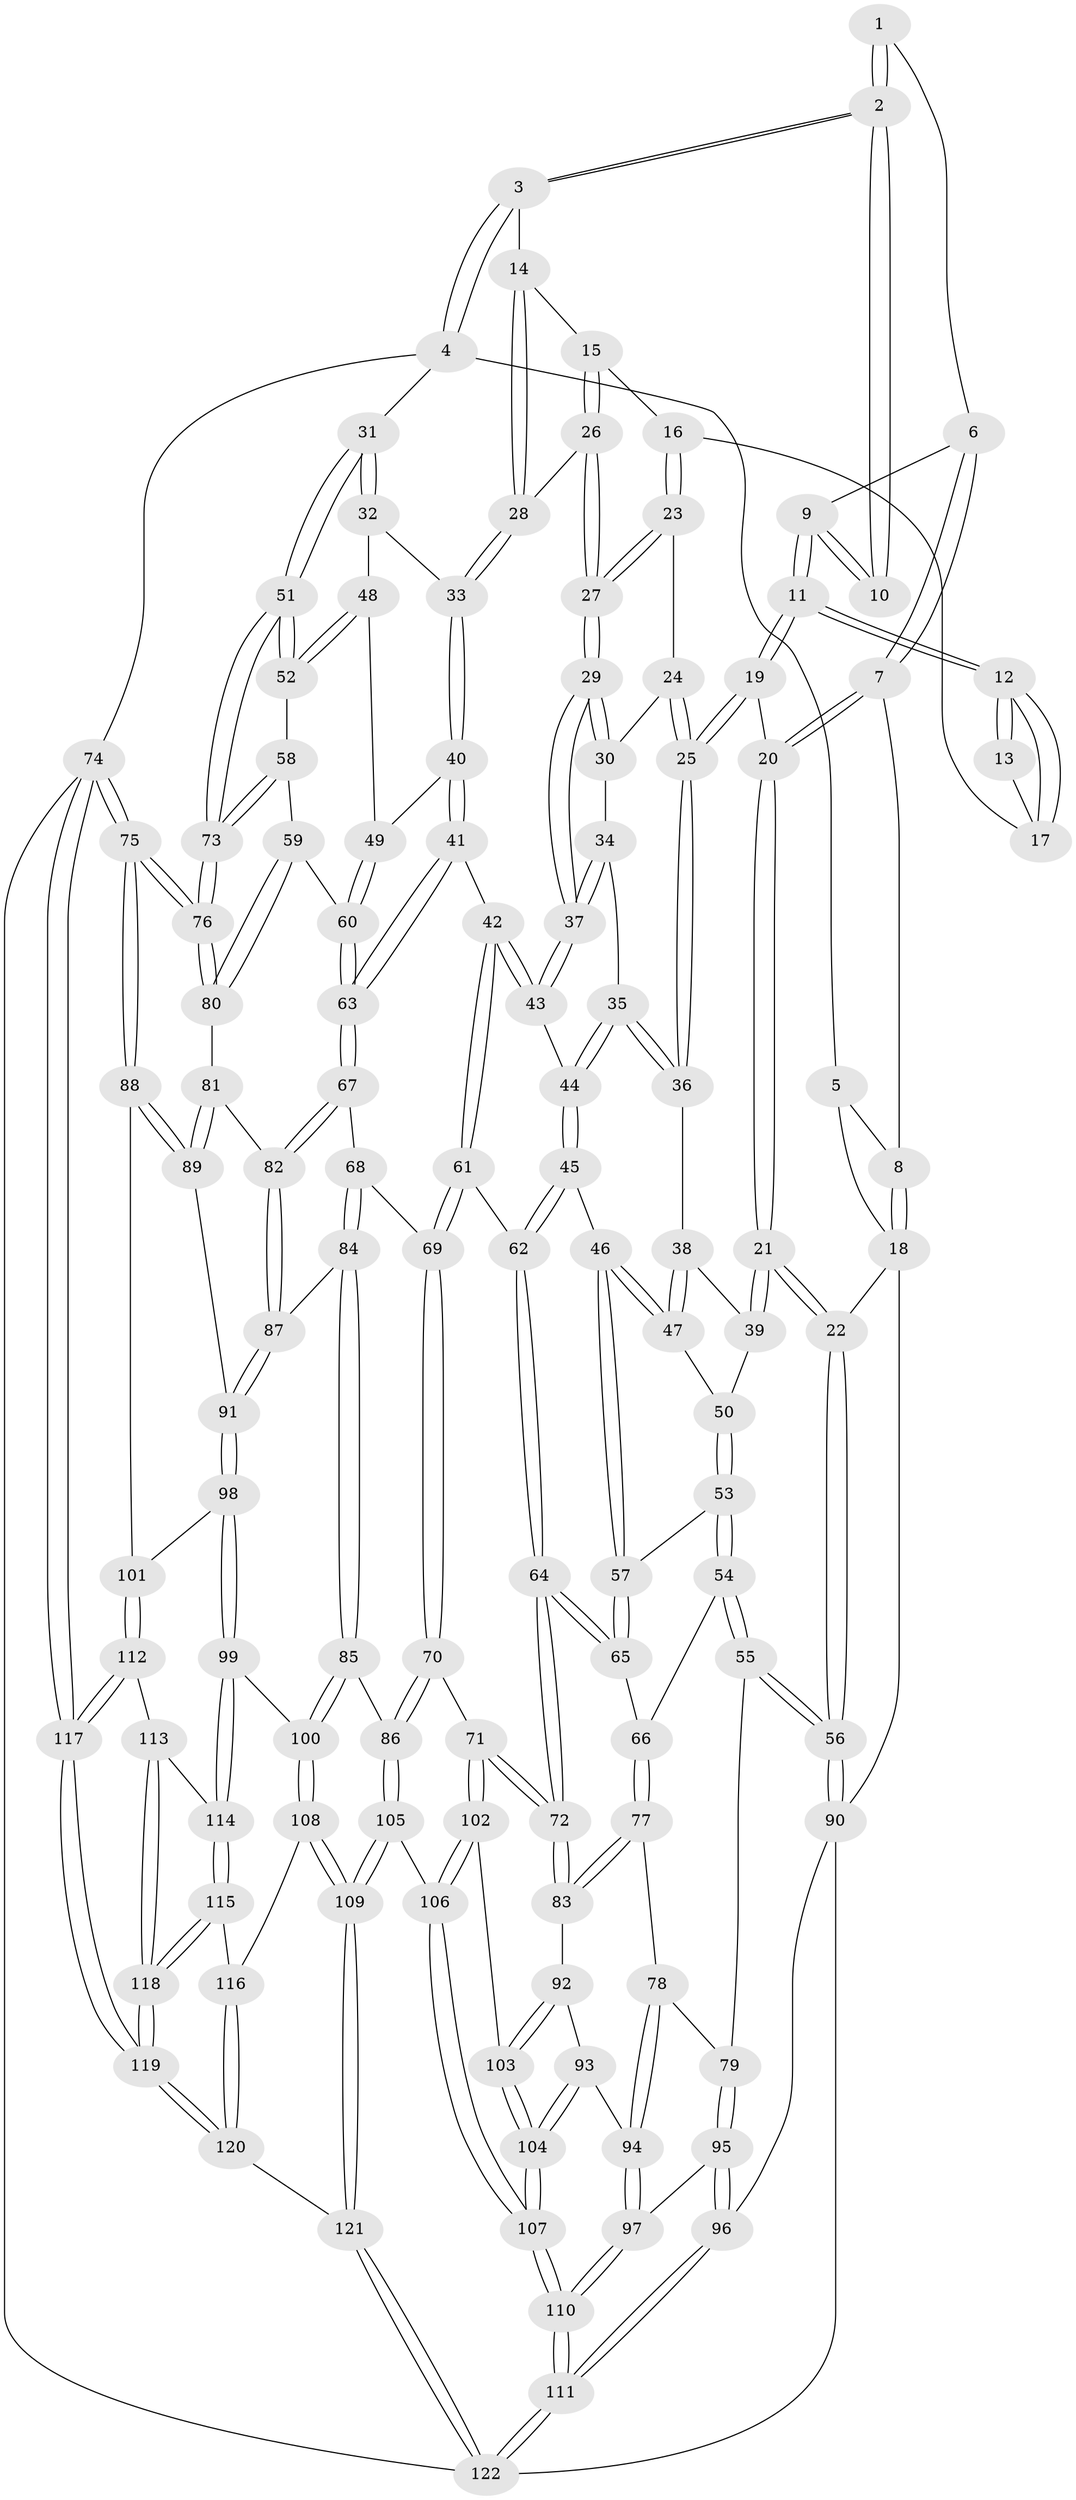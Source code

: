 // Generated by graph-tools (version 1.1) at 2025/11/02/27/25 16:11:57]
// undirected, 122 vertices, 301 edges
graph export_dot {
graph [start="1"]
  node [color=gray90,style=filled];
  1 [pos="+0.4279957794279667+0"];
  2 [pos="+0.9848773068234669+0"];
  3 [pos="+1+0"];
  4 [pos="+1+0"];
  5 [pos="+0.08660086167278497+0"];
  6 [pos="+0.43112970716791726+0"];
  7 [pos="+0.250022017740903+0.1177740882144521"];
  8 [pos="+0.1913612348580449+0.05078378178284867"];
  9 [pos="+0.4684331420070016+0.046996820702801666"];
  10 [pos="+0.686622250526106+0.03776368351543798"];
  11 [pos="+0.4580891777367852+0.15025773874512724"];
  12 [pos="+0.4789390272787415+0.1517275950208027"];
  13 [pos="+0.6822135903258424+0.04635455237925708"];
  14 [pos="+0.8139023183344298+0.1629429157550281"];
  15 [pos="+0.7006733302067257+0.19857200946139406"];
  16 [pos="+0.6457496021775649+0.19176731107766706"];
  17 [pos="+0.6331173403735647+0.17522243198111362"];
  18 [pos="+0+0.2769847931081273"];
  19 [pos="+0.40957677009628934+0.21444928827220777"];
  20 [pos="+0.2784829761038211+0.18790642105741448"];
  21 [pos="+0.035584334868367457+0.3651194448875404"];
  22 [pos="+0+0.4003969973888373"];
  23 [pos="+0.6437665281975392+0.2033884688420134"];
  24 [pos="+0.5637004501045442+0.2826666645624932"];
  25 [pos="+0.4135503796239292+0.2266267138424522"];
  26 [pos="+0.7390928919464382+0.32935258483029317"];
  27 [pos="+0.6622166273586573+0.35314751497311664"];
  28 [pos="+0.7866816212093772+0.32851482746744437"];
  29 [pos="+0.6611631030684451+0.3540804237204772"];
  30 [pos="+0.5761120398688258+0.2953711245651084"];
  31 [pos="+1+0.24902054731779988"];
  32 [pos="+0.9094579858751272+0.37469900874598333"];
  33 [pos="+0.8288274192758158+0.36079805337168025"];
  34 [pos="+0.5407969289383371+0.35357949730245586"];
  35 [pos="+0.43306103847624505+0.3515499375169959"];
  36 [pos="+0.41536387472603503+0.31286011309481215"];
  37 [pos="+0.6448793254463031+0.39124347058794456"];
  38 [pos="+0.31019299011544954+0.3795192373312696"];
  39 [pos="+0.21423366864318133+0.405897297516001"];
  40 [pos="+0.7526169680691077+0.49335367492529403"];
  41 [pos="+0.6930859858812675+0.5173747196308217"];
  42 [pos="+0.6794817746894845+0.5188770407067036"];
  43 [pos="+0.6426520679211807+0.40316701237456154"];
  44 [pos="+0.45394800409185276+0.4518844967011464"];
  45 [pos="+0.4529813249605158+0.45637236374951845"];
  46 [pos="+0.4524995921943284+0.4567841663352592"];
  47 [pos="+0.342648899676633+0.47331269460160086"];
  48 [pos="+0.8789490860805155+0.487957380225907"];
  49 [pos="+0.7966500198281502+0.5058432586075297"];
  50 [pos="+0.3054740198810132+0.4913696947594782"];
  51 [pos="+1+0.2803947367930444"];
  52 [pos="+0.8957851958892296+0.5311738625750057"];
  53 [pos="+0.29687571881993113+0.5362107520778034"];
  54 [pos="+0.294061466858825+0.5441394010205425"];
  55 [pos="+0.0886609651154027+0.6034257176534888"];
  56 [pos="+0+0.5430418169260934"];
  57 [pos="+0.42165029411568633+0.5276019274498053"];
  58 [pos="+0.9079673602407915+0.5826285189708704"];
  59 [pos="+0.9008521592579537+0.5994101533907773"];
  60 [pos="+0.8558698014931657+0.6075076755131598"];
  61 [pos="+0.6615387923665902+0.5446992211784257"];
  62 [pos="+0.5488619466120223+0.550639595071004"];
  63 [pos="+0.8335921300337811+0.619507753254354"];
  64 [pos="+0.4788827990522752+0.686761999027918"];
  65 [pos="+0.3986187427567038+0.6108071290285086"];
  66 [pos="+0.34843035091615276+0.61309368112326"];
  67 [pos="+0.8230533012946462+0.6336024541190534"];
  68 [pos="+0.7931666958524799+0.6580994164498546"];
  69 [pos="+0.667533884409323+0.5950808690779629"];
  70 [pos="+0.6397573168412489+0.710361206334108"];
  71 [pos="+0.5018168014762379+0.7290773638114673"];
  72 [pos="+0.4850199705439855+0.7100821489259258"];
  73 [pos="+1+0.4026102271623867"];
  74 [pos="+1+1"];
  75 [pos="+1+0.7675471804028873"];
  76 [pos="+1+0.7146210781527735"];
  77 [pos="+0.2843081259730096+0.6845517132533065"];
  78 [pos="+0.21995462955552256+0.6834718680331638"];
  79 [pos="+0.18373367004763508+0.6752983900643812"];
  80 [pos="+0.9269799343886005+0.6369312038458994"];
  81 [pos="+0.9235478357898329+0.6577789110494593"];
  82 [pos="+0.8730132003824982+0.7296746413525275"];
  83 [pos="+0.33999706167673477+0.7475658936572632"];
  84 [pos="+0.7700214444219563+0.732205404085546"];
  85 [pos="+0.7335358216864087+0.7684799552875017"];
  86 [pos="+0.6966256398374585+0.7631012488246052"];
  87 [pos="+0.8716330356690373+0.7347854497945535"];
  88 [pos="+1+0.7873527104290259"];
  89 [pos="+0.9581020232062287+0.7471772946599468"];
  90 [pos="+0+0.7407113715384218"];
  91 [pos="+0.8927850641239995+0.7693822473703338"];
  92 [pos="+0.3348616590466884+0.7691713515935691"];
  93 [pos="+0.33453459960195864+0.7697400571713509"];
  94 [pos="+0.27553382719212643+0.8200998232528629"];
  95 [pos="+0.19147152188134905+0.818188181784992"];
  96 [pos="+0.08789446984233498+0.8923642855140037"];
  97 [pos="+0.26448125465387023+0.8399057925914131"];
  98 [pos="+0.891833004242642+0.7737257670312985"];
  99 [pos="+0.7964380395820057+0.8437372580535655"];
  100 [pos="+0.7782576256174841+0.8295590559894166"];
  101 [pos="+0.9375060079233243+0.8591758731046822"];
  102 [pos="+0.500740691202426+0.7441231466888256"];
  103 [pos="+0.39916895648348844+0.8195162554327752"];
  104 [pos="+0.37439679931964054+0.905571057745978"];
  105 [pos="+0.6100052273130782+0.908446198006243"];
  106 [pos="+0.5172071620442616+0.8494110165743373"];
  107 [pos="+0.3717654770064453+0.9697003802617425"];
  108 [pos="+0.6682506820057429+0.9308718271138449"];
  109 [pos="+0.6184832892915936+0.9293586644443594"];
  110 [pos="+0.3350565410453863+1"];
  111 [pos="+0.2881090143082245+1"];
  112 [pos="+0.9080734704005806+0.9037212550790295"];
  113 [pos="+0.8722265128082841+0.9068858844749328"];
  114 [pos="+0.805871610431227+0.8622896000669801"];
  115 [pos="+0.7554959540014025+0.9416532513371625"];
  116 [pos="+0.7273025307799733+0.952472061164618"];
  117 [pos="+1+1"];
  118 [pos="+0.8303168396123723+1"];
  119 [pos="+0.8354759438968768+1"];
  120 [pos="+0.7822379287073866+1"];
  121 [pos="+0.5267471468081688+1"];
  122 [pos="+0.2914421514997898+1"];
  1 -- 2;
  1 -- 2;
  1 -- 6;
  2 -- 3;
  2 -- 3;
  2 -- 10;
  2 -- 10;
  3 -- 4;
  3 -- 4;
  3 -- 14;
  4 -- 5;
  4 -- 31;
  4 -- 74;
  5 -- 8;
  5 -- 18;
  6 -- 7;
  6 -- 7;
  6 -- 9;
  7 -- 8;
  7 -- 20;
  7 -- 20;
  8 -- 18;
  8 -- 18;
  9 -- 10;
  9 -- 10;
  9 -- 11;
  9 -- 11;
  11 -- 12;
  11 -- 12;
  11 -- 19;
  11 -- 19;
  12 -- 13;
  12 -- 13;
  12 -- 17;
  12 -- 17;
  13 -- 17;
  14 -- 15;
  14 -- 28;
  14 -- 28;
  15 -- 16;
  15 -- 26;
  15 -- 26;
  16 -- 17;
  16 -- 23;
  16 -- 23;
  18 -- 22;
  18 -- 90;
  19 -- 20;
  19 -- 25;
  19 -- 25;
  20 -- 21;
  20 -- 21;
  21 -- 22;
  21 -- 22;
  21 -- 39;
  21 -- 39;
  22 -- 56;
  22 -- 56;
  23 -- 24;
  23 -- 27;
  23 -- 27;
  24 -- 25;
  24 -- 25;
  24 -- 30;
  25 -- 36;
  25 -- 36;
  26 -- 27;
  26 -- 27;
  26 -- 28;
  27 -- 29;
  27 -- 29;
  28 -- 33;
  28 -- 33;
  29 -- 30;
  29 -- 30;
  29 -- 37;
  29 -- 37;
  30 -- 34;
  31 -- 32;
  31 -- 32;
  31 -- 51;
  31 -- 51;
  32 -- 33;
  32 -- 48;
  33 -- 40;
  33 -- 40;
  34 -- 35;
  34 -- 37;
  34 -- 37;
  35 -- 36;
  35 -- 36;
  35 -- 44;
  35 -- 44;
  36 -- 38;
  37 -- 43;
  37 -- 43;
  38 -- 39;
  38 -- 47;
  38 -- 47;
  39 -- 50;
  40 -- 41;
  40 -- 41;
  40 -- 49;
  41 -- 42;
  41 -- 63;
  41 -- 63;
  42 -- 43;
  42 -- 43;
  42 -- 61;
  42 -- 61;
  43 -- 44;
  44 -- 45;
  44 -- 45;
  45 -- 46;
  45 -- 62;
  45 -- 62;
  46 -- 47;
  46 -- 47;
  46 -- 57;
  46 -- 57;
  47 -- 50;
  48 -- 49;
  48 -- 52;
  48 -- 52;
  49 -- 60;
  49 -- 60;
  50 -- 53;
  50 -- 53;
  51 -- 52;
  51 -- 52;
  51 -- 73;
  51 -- 73;
  52 -- 58;
  53 -- 54;
  53 -- 54;
  53 -- 57;
  54 -- 55;
  54 -- 55;
  54 -- 66;
  55 -- 56;
  55 -- 56;
  55 -- 79;
  56 -- 90;
  56 -- 90;
  57 -- 65;
  57 -- 65;
  58 -- 59;
  58 -- 73;
  58 -- 73;
  59 -- 60;
  59 -- 80;
  59 -- 80;
  60 -- 63;
  60 -- 63;
  61 -- 62;
  61 -- 69;
  61 -- 69;
  62 -- 64;
  62 -- 64;
  63 -- 67;
  63 -- 67;
  64 -- 65;
  64 -- 65;
  64 -- 72;
  64 -- 72;
  65 -- 66;
  66 -- 77;
  66 -- 77;
  67 -- 68;
  67 -- 82;
  67 -- 82;
  68 -- 69;
  68 -- 84;
  68 -- 84;
  69 -- 70;
  69 -- 70;
  70 -- 71;
  70 -- 86;
  70 -- 86;
  71 -- 72;
  71 -- 72;
  71 -- 102;
  71 -- 102;
  72 -- 83;
  72 -- 83;
  73 -- 76;
  73 -- 76;
  74 -- 75;
  74 -- 75;
  74 -- 117;
  74 -- 117;
  74 -- 122;
  75 -- 76;
  75 -- 76;
  75 -- 88;
  75 -- 88;
  76 -- 80;
  76 -- 80;
  77 -- 78;
  77 -- 83;
  77 -- 83;
  78 -- 79;
  78 -- 94;
  78 -- 94;
  79 -- 95;
  79 -- 95;
  80 -- 81;
  81 -- 82;
  81 -- 89;
  81 -- 89;
  82 -- 87;
  82 -- 87;
  83 -- 92;
  84 -- 85;
  84 -- 85;
  84 -- 87;
  85 -- 86;
  85 -- 100;
  85 -- 100;
  86 -- 105;
  86 -- 105;
  87 -- 91;
  87 -- 91;
  88 -- 89;
  88 -- 89;
  88 -- 101;
  89 -- 91;
  90 -- 96;
  90 -- 122;
  91 -- 98;
  91 -- 98;
  92 -- 93;
  92 -- 103;
  92 -- 103;
  93 -- 94;
  93 -- 104;
  93 -- 104;
  94 -- 97;
  94 -- 97;
  95 -- 96;
  95 -- 96;
  95 -- 97;
  96 -- 111;
  96 -- 111;
  97 -- 110;
  97 -- 110;
  98 -- 99;
  98 -- 99;
  98 -- 101;
  99 -- 100;
  99 -- 114;
  99 -- 114;
  100 -- 108;
  100 -- 108;
  101 -- 112;
  101 -- 112;
  102 -- 103;
  102 -- 106;
  102 -- 106;
  103 -- 104;
  103 -- 104;
  104 -- 107;
  104 -- 107;
  105 -- 106;
  105 -- 109;
  105 -- 109;
  106 -- 107;
  106 -- 107;
  107 -- 110;
  107 -- 110;
  108 -- 109;
  108 -- 109;
  108 -- 116;
  109 -- 121;
  109 -- 121;
  110 -- 111;
  110 -- 111;
  111 -- 122;
  111 -- 122;
  112 -- 113;
  112 -- 117;
  112 -- 117;
  113 -- 114;
  113 -- 118;
  113 -- 118;
  114 -- 115;
  114 -- 115;
  115 -- 116;
  115 -- 118;
  115 -- 118;
  116 -- 120;
  116 -- 120;
  117 -- 119;
  117 -- 119;
  118 -- 119;
  118 -- 119;
  119 -- 120;
  119 -- 120;
  120 -- 121;
  121 -- 122;
  121 -- 122;
}
